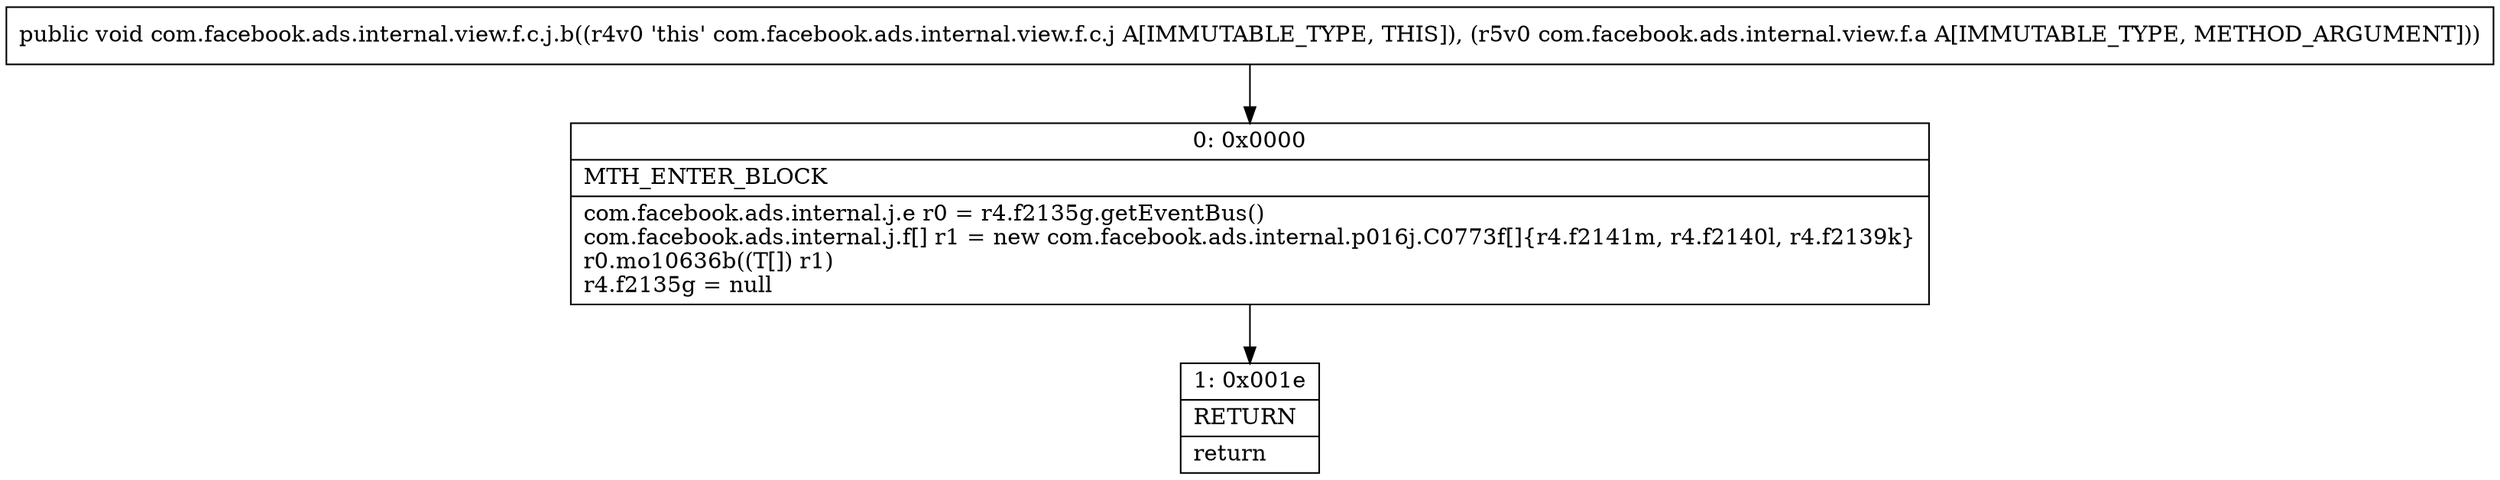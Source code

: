 digraph "CFG forcom.facebook.ads.internal.view.f.c.j.b(Lcom\/facebook\/ads\/internal\/view\/f\/a;)V" {
Node_0 [shape=record,label="{0\:\ 0x0000|MTH_ENTER_BLOCK\l|com.facebook.ads.internal.j.e r0 = r4.f2135g.getEventBus()\lcom.facebook.ads.internal.j.f[] r1 = new com.facebook.ads.internal.p016j.C0773f[]\{r4.f2141m, r4.f2140l, r4.f2139k\}\lr0.mo10636b((T[]) r1)\lr4.f2135g = null\l}"];
Node_1 [shape=record,label="{1\:\ 0x001e|RETURN\l|return\l}"];
MethodNode[shape=record,label="{public void com.facebook.ads.internal.view.f.c.j.b((r4v0 'this' com.facebook.ads.internal.view.f.c.j A[IMMUTABLE_TYPE, THIS]), (r5v0 com.facebook.ads.internal.view.f.a A[IMMUTABLE_TYPE, METHOD_ARGUMENT])) }"];
MethodNode -> Node_0;
Node_0 -> Node_1;
}

